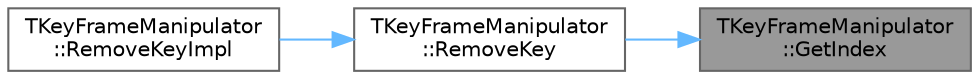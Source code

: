 digraph "TKeyFrameManipulator::GetIndex"
{
 // INTERACTIVE_SVG=YES
 // LATEX_PDF_SIZE
  bgcolor="transparent";
  edge [fontname=Helvetica,fontsize=10,labelfontname=Helvetica,labelfontsize=10];
  node [fontname=Helvetica,fontsize=10,shape=box,height=0.2,width=0.4];
  rankdir="RL";
  Node1 [id="Node000001",label="TKeyFrameManipulator\l::GetIndex",height=0.2,width=0.4,color="gray40", fillcolor="grey60", style="filled", fontcolor="black",tooltip="Get the index that corresponds to the specified key handle."];
  Node1 -> Node2 [id="edge1_Node000001_Node000002",dir="back",color="steelblue1",style="solid",tooltip=" "];
  Node2 [id="Node000002",label="TKeyFrameManipulator\l::RemoveKey",height=0.2,width=0.4,color="grey40", fillcolor="white", style="filled",URL="$de/d3a/classTKeyFrameManipulator.html#a4a531b43a086a68200332f5310e76e92",tooltip="Remove a key that corresponds to the specified key handle."];
  Node2 -> Node3 [id="edge2_Node000002_Node000003",dir="back",color="steelblue1",style="solid",tooltip=" "];
  Node3 [id="Node000003",label="TKeyFrameManipulator\l::RemoveKeyImpl",height=0.2,width=0.4,color="grey40", fillcolor="white", style="filled",URL="$de/d3a/classTKeyFrameManipulator.html#af28700975d0d465fb13b6d38265c03ab",tooltip="Remove a key that corresponds to the specified key handle."];
}
